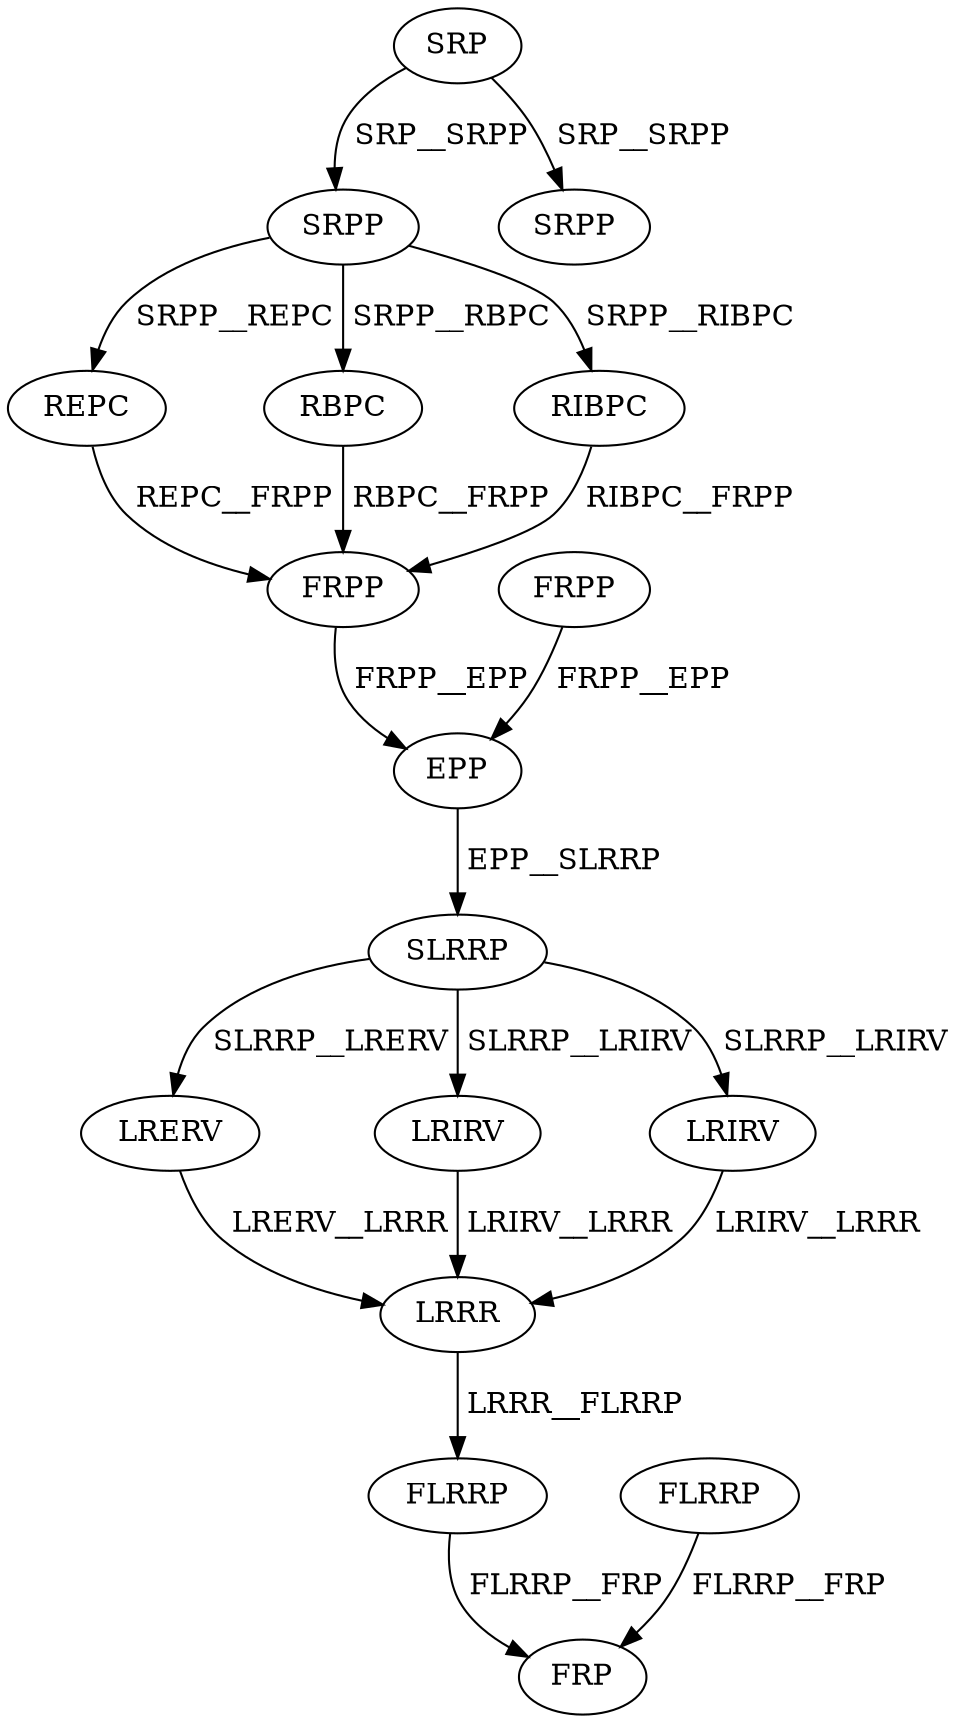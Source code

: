 digraph G { 
1 [label="SRP",color=black,fontcolor=black];
2 [label="SRPP",color=black,fontcolor=black];
3 [label="FRPP",color=black,fontcolor=black];
4 [label="REPC",color=black,fontcolor=black];
5 [label="RBPC",color=black,fontcolor=black];
6 [label="RIBPC",color=black,fontcolor=black];
7 [label="FRPP",color=black,fontcolor=black];
8 [label="SRPP",color=black,fontcolor=black];
9 [label="EPP",color=black,fontcolor=black];
10 [label="SLRRP",color=black,fontcolor=black];
11 [label="LRERV",color=black,fontcolor=black];
12 [label="LRIRV",color=black,fontcolor=black];
13 [label="LRIRV",color=black,fontcolor=black];
14 [label="FLRRP",color=black,fontcolor=black];
15 [label="LRRR",color=black,fontcolor=black];
16 [label="FLRRP",color=black,fontcolor=black];
17 [label="FRP",color=black,fontcolor=black];
1->2[label=" SRP__SRPP",color=black,fontcolor=black];
1->8[label=" SRP__SRPP",color=black,fontcolor=black];
2->4[label=" SRPP__REPC",color=black,fontcolor=black];
2->5[label=" SRPP__RBPC",color=black,fontcolor=black];
2->6[label=" SRPP__RIBPC",color=black,fontcolor=black];
3->9[label=" FRPP__EPP",color=black,fontcolor=black];
4->7[label=" REPC__FRPP",color=black,fontcolor=black];
5->7[label=" RBPC__FRPP",color=black,fontcolor=black];
6->7[label=" RIBPC__FRPP",color=black,fontcolor=black];
7->9[label=" FRPP__EPP",color=black,fontcolor=black];
9->10[label=" EPP__SLRRP",color=black,fontcolor=black];
10->11[label=" SLRRP__LRERV",color=black,fontcolor=black];
10->12[label=" SLRRP__LRIRV",color=black,fontcolor=black];
10->13[label=" SLRRP__LRIRV",color=black,fontcolor=black];
11->15[label=" LRERV__LRRR",color=black,fontcolor=black];
12->15[label=" LRIRV__LRRR",color=black,fontcolor=black];
13->15[label=" LRIRV__LRRR",color=black,fontcolor=black];
14->17[label=" FLRRP__FRP",color=black,fontcolor=black];
15->16[label=" LRRR__FLRRP",color=black,fontcolor=black];
16->17[label=" FLRRP__FRP",color=black,fontcolor=black];
}
